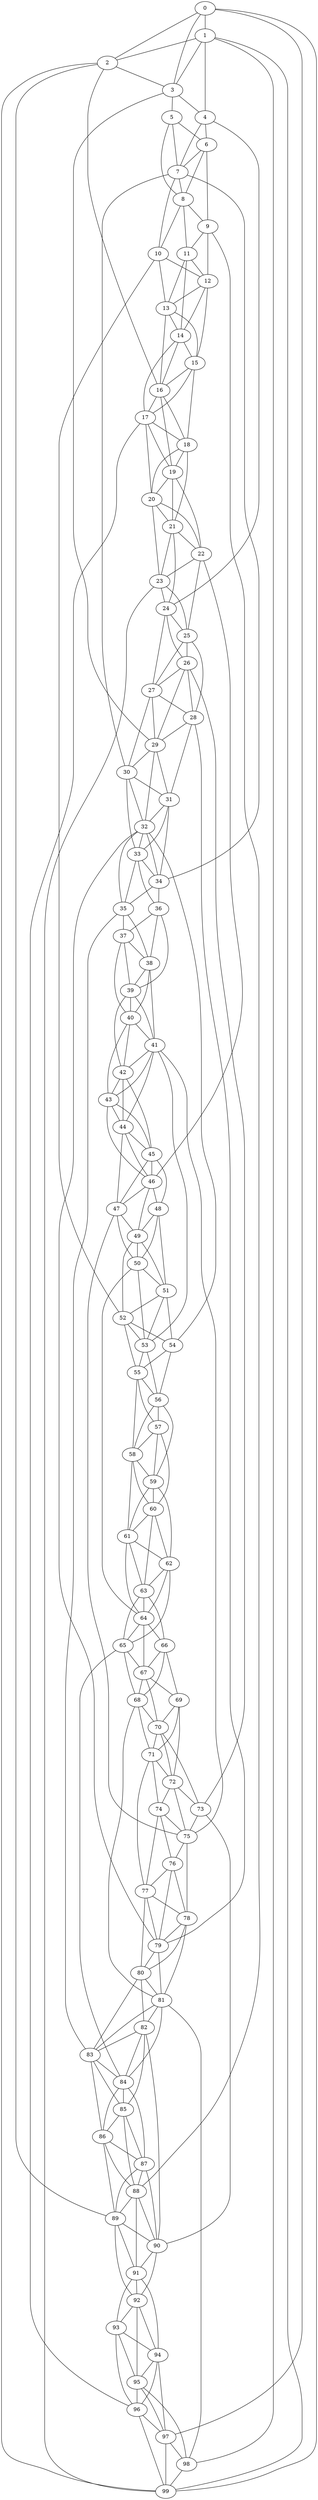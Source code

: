 strict graph "watts_strogatz_graph(100,6,0.1)" {
0;
1;
2;
3;
4;
5;
6;
7;
8;
9;
10;
11;
12;
13;
14;
15;
16;
17;
18;
19;
20;
21;
22;
23;
24;
25;
26;
27;
28;
29;
30;
31;
32;
33;
34;
35;
36;
37;
38;
39;
40;
41;
42;
43;
44;
45;
46;
47;
48;
49;
50;
51;
52;
53;
54;
55;
56;
57;
58;
59;
60;
61;
62;
63;
64;
65;
66;
67;
68;
69;
70;
71;
72;
73;
74;
75;
76;
77;
78;
79;
80;
81;
82;
83;
84;
85;
86;
87;
88;
89;
90;
91;
92;
93;
94;
95;
96;
97;
98;
99;
0 -- 1  [is_available=True, prob="0.309221044206"];
0 -- 2  [is_available=True, prob="0.143473855809"];
0 -- 3  [is_available=True, prob="1.0"];
0 -- 97  [is_available=True, prob="1.0"];
0 -- 99  [is_available=True, prob="0.190881756201"];
1 -- 2  [is_available=True, prob="0.381809249496"];
1 -- 99  [is_available=True, prob="0.718713650563"];
1 -- 4  [is_available=True, prob="0.352151763201"];
1 -- 98  [is_available=True, prob="0.532660062595"];
1 -- 3  [is_available=True, prob="0.341715116753"];
2 -- 3  [is_available=True, prob="0.164452676534"];
2 -- 16  [is_available=True, prob="1.0"];
2 -- 99  [is_available=True, prob="0.930385127934"];
2 -- 89  [is_available=True, prob="0.346829310211"];
3 -- 4  [is_available=True, prob="1.0"];
3 -- 5  [is_available=True, prob="0.0758371773802"];
3 -- 29  [is_available=True, prob="0.71541897518"];
4 -- 6  [is_available=True, prob="0.497765104181"];
4 -- 7  [is_available=True, prob="0.705008577062"];
4 -- 24  [is_available=True, prob="0.00806032401574"];
5 -- 6  [is_available=True, prob="0.328466903352"];
5 -- 7  [is_available=True, prob="0.929777794647"];
5 -- 8  [is_available=True, prob="1.0"];
6 -- 7  [is_available=True, prob="0.831724677604"];
6 -- 8  [is_available=True, prob="1.0"];
6 -- 9  [is_available=True, prob="0.284466072554"];
7 -- 34  [is_available=True, prob="0.476565787041"];
7 -- 8  [is_available=True, prob="0.471636039021"];
7 -- 10  [is_available=True, prob="1.0"];
7 -- 30  [is_available=True, prob="0.321147971489"];
8 -- 9  [is_available=True, prob="0.164878187318"];
8 -- 10  [is_available=True, prob="1.0"];
8 -- 11  [is_available=True, prob="0.868584980108"];
9 -- 11  [is_available=True, prob="0.562581752314"];
9 -- 12  [is_available=True, prob="0.601140299407"];
9 -- 88  [is_available=True, prob="1.0"];
10 -- 12  [is_available=True, prob="1.0"];
10 -- 13  [is_available=True, prob="0.612734661595"];
10 -- 52  [is_available=True, prob="0.584907852579"];
11 -- 12  [is_available=True, prob="0.829758215666"];
11 -- 13  [is_available=True, prob="0.952929875733"];
11 -- 14  [is_available=True, prob="0.406553745237"];
12 -- 13  [is_available=True, prob="1.0"];
12 -- 14  [is_available=True, prob="0.349016557882"];
12 -- 15  [is_available=True, prob="0.143063317022"];
13 -- 14  [is_available=True, prob="0.554098072488"];
13 -- 15  [is_available=True, prob="0.487586728577"];
13 -- 16  [is_available=True, prob="0.806308707602"];
14 -- 15  [is_available=True, prob="0.814739588904"];
14 -- 16  [is_available=True, prob="0.867132389374"];
14 -- 17  [is_available=True, prob="0.698022477084"];
15 -- 16  [is_available=True, prob="0.202140549707"];
15 -- 17  [is_available=True, prob="1.0"];
15 -- 18  [is_available=True, prob="1.0"];
16 -- 17  [is_available=True, prob="0.113946611328"];
16 -- 18  [is_available=True, prob="0.261071546044"];
16 -- 19  [is_available=True, prob="0.713667336451"];
17 -- 96  [is_available=True, prob="0.832234883251"];
17 -- 18  [is_available=True, prob="0.0451598049788"];
17 -- 19  [is_available=True, prob="0.288465355628"];
17 -- 20  [is_available=True, prob="1.0"];
18 -- 19  [is_available=True, prob="0.745293951294"];
18 -- 20  [is_available=True, prob="0.751814686787"];
18 -- 21  [is_available=True, prob="1.0"];
19 -- 20  [is_available=True, prob="1.0"];
19 -- 21  [is_available=True, prob="0.704523565129"];
19 -- 22  [is_available=True, prob="1.0"];
20 -- 21  [is_available=True, prob="0.0924134910839"];
20 -- 22  [is_available=True, prob="0.5388946791"];
20 -- 23  [is_available=True, prob="0.926293536109"];
21 -- 22  [is_available=True, prob="0.586979703186"];
21 -- 23  [is_available=True, prob="0.78877347401"];
21 -- 24  [is_available=True, prob="1.0"];
22 -- 46  [is_available=True, prob="1.0"];
22 -- 23  [is_available=True, prob="0.334076459648"];
22 -- 25  [is_available=True, prob="0.614011141827"];
23 -- 99  [is_available=True, prob="0.519020608764"];
23 -- 24  [is_available=True, prob="1.0"];
23 -- 25  [is_available=True, prob="0.814841353095"];
24 -- 25  [is_available=True, prob="1.0"];
24 -- 26  [is_available=True, prob="0.0193419287371"];
24 -- 27  [is_available=True, prob="1.0"];
25 -- 26  [is_available=True, prob="0.293292570482"];
25 -- 27  [is_available=True, prob="1.0"];
25 -- 28  [is_available=True, prob="0.142302069469"];
26 -- 73  [is_available=True, prob="0.233165309218"];
26 -- 27  [is_available=True, prob="1.0"];
26 -- 28  [is_available=True, prob="1.0"];
26 -- 29  [is_available=True, prob="0.472164115201"];
27 -- 28  [is_available=True, prob="1.0"];
27 -- 29  [is_available=True, prob="1.0"];
27 -- 30  [is_available=True, prob="0.301515617543"];
28 -- 79  [is_available=True, prob="1.0"];
28 -- 29  [is_available=True, prob="1.0"];
28 -- 31  [is_available=True, prob="1.0"];
29 -- 32  [is_available=True, prob="0.133749376775"];
29 -- 30  [is_available=True, prob="0.0100309365826"];
29 -- 31  [is_available=True, prob="0.97659770412"];
30 -- 32  [is_available=True, prob="0.650697949641"];
30 -- 33  [is_available=True, prob="1.0"];
30 -- 31  [is_available=True, prob="0.224911416697"];
31 -- 32  [is_available=True, prob="1.0"];
31 -- 33  [is_available=True, prob="1.0"];
31 -- 34  [is_available=True, prob="0.618829628577"];
32 -- 33  [is_available=True, prob="1.0"];
32 -- 34  [is_available=True, prob="0.476563770155"];
32 -- 35  [is_available=True, prob="0.467837983967"];
32 -- 79  [is_available=True, prob="0.240056777774"];
32 -- 54  [is_available=True, prob="1.0"];
33 -- 34  [is_available=True, prob="0.357100683141"];
33 -- 35  [is_available=True, prob="0.67135877107"];
33 -- 36  [is_available=True, prob="1.0"];
34 -- 35  [is_available=True, prob="0.851682642549"];
34 -- 36  [is_available=True, prob="1.0"];
35 -- 37  [is_available=True, prob="0.350511155477"];
35 -- 38  [is_available=True, prob="0.346677804656"];
35 -- 83  [is_available=True, prob="0.706512635658"];
36 -- 37  [is_available=True, prob="0.0749907947957"];
36 -- 38  [is_available=True, prob="0.349427466733"];
36 -- 39  [is_available=True, prob="0.971550570386"];
37 -- 38  [is_available=True, prob="0.973229814633"];
37 -- 39  [is_available=True, prob="0.224017992489"];
37 -- 40  [is_available=True, prob="0.0792135622975"];
38 -- 39  [is_available=True, prob="0.48143590993"];
38 -- 40  [is_available=True, prob="0.536705028806"];
38 -- 41  [is_available=True, prob="0.685928242313"];
39 -- 40  [is_available=True, prob="0.383337783114"];
39 -- 41  [is_available=True, prob="0.845013947633"];
39 -- 42  [is_available=True, prob="1.0"];
40 -- 41  [is_available=True, prob="1.0"];
40 -- 42  [is_available=True, prob="0.247666702579"];
40 -- 43  [is_available=True, prob="1.0"];
41 -- 75  [is_available=True, prob="1.0"];
41 -- 42  [is_available=True, prob="0.062845084088"];
41 -- 43  [is_available=True, prob="1.0"];
41 -- 44  [is_available=True, prob="0.962406407372"];
41 -- 53  [is_available=True, prob="1.0"];
42 -- 43  [is_available=True, prob="0.910505752012"];
42 -- 44  [is_available=True, prob="0.469880652114"];
42 -- 45  [is_available=True, prob="0.90026476802"];
43 -- 44  [is_available=True, prob="0.435755927968"];
43 -- 45  [is_available=True, prob="0.72160072844"];
43 -- 46  [is_available=True, prob="0.981698403821"];
44 -- 45  [is_available=True, prob="0.249861520657"];
44 -- 46  [is_available=True, prob="1.0"];
44 -- 47  [is_available=True, prob="0.879216547938"];
45 -- 46  [is_available=True, prob="0.989183662686"];
45 -- 47  [is_available=True, prob="1.0"];
45 -- 48  [is_available=True, prob="0.097958055423"];
46 -- 47  [is_available=True, prob="1.0"];
46 -- 48  [is_available=True, prob="1.0"];
46 -- 49  [is_available=True, prob="0.450152996914"];
47 -- 75  [is_available=True, prob="0.558050575156"];
47 -- 49  [is_available=True, prob="1.0"];
47 -- 50  [is_available=True, prob="0.605411424773"];
48 -- 49  [is_available=True, prob="1.0"];
48 -- 50  [is_available=True, prob="0.273485508797"];
48 -- 51  [is_available=True, prob="0.481771622131"];
49 -- 50  [is_available=True, prob="0.143354268695"];
49 -- 51  [is_available=True, prob="0.919168494632"];
49 -- 52  [is_available=True, prob="1.0"];
50 -- 64  [is_available=True, prob="1.0"];
50 -- 51  [is_available=True, prob="1.0"];
50 -- 53  [is_available=True, prob="0.424290805435"];
51 -- 52  [is_available=True, prob="0.373495979797"];
51 -- 53  [is_available=True, prob="0.819529484561"];
51 -- 54  [is_available=True, prob="0.986911015554"];
52 -- 53  [is_available=True, prob="0.185337749011"];
52 -- 54  [is_available=True, prob="0.673972508277"];
52 -- 55  [is_available=True, prob="0.406277050414"];
53 -- 55  [is_available=True, prob="0.854960385838"];
53 -- 56  [is_available=True, prob="0.0420766298271"];
54 -- 55  [is_available=True, prob="0.687127091618"];
54 -- 56  [is_available=True, prob="0.450709960828"];
55 -- 56  [is_available=True, prob="0.19808199036"];
55 -- 57  [is_available=True, prob="0.166688530799"];
55 -- 58  [is_available=True, prob="0.735727755092"];
56 -- 57  [is_available=True, prob="0.856428666896"];
56 -- 58  [is_available=True, prob="0.404466304694"];
56 -- 59  [is_available=True, prob="0.024048502474"];
57 -- 58  [is_available=True, prob="0.844776089403"];
57 -- 59  [is_available=True, prob="1.0"];
57 -- 60  [is_available=True, prob="0.0995341730229"];
58 -- 59  [is_available=True, prob="0.816940181268"];
58 -- 60  [is_available=True, prob="0.485254600484"];
58 -- 61  [is_available=True, prob="1.0"];
59 -- 60  [is_available=True, prob="1.0"];
59 -- 61  [is_available=True, prob="0.0415794424867"];
59 -- 62  [is_available=True, prob="0.549765721757"];
60 -- 61  [is_available=True, prob="0.406811244658"];
60 -- 62  [is_available=True, prob="0.0507389959073"];
60 -- 63  [is_available=True, prob="0.271761511084"];
61 -- 64  [is_available=True, prob="0.581039816854"];
61 -- 62  [is_available=True, prob="0.848864605085"];
61 -- 63  [is_available=True, prob="0.59147239051"];
62 -- 64  [is_available=True, prob="0.399080205644"];
62 -- 65  [is_available=True, prob="0.635052160896"];
62 -- 63  [is_available=True, prob="0.966207026473"];
63 -- 64  [is_available=True, prob="0.393433316992"];
63 -- 65  [is_available=True, prob="0.829552819638"];
63 -- 66  [is_available=True, prob="0.128815507755"];
64 -- 65  [is_available=True, prob="0.754979299179"];
64 -- 66  [is_available=True, prob="0.677496459446"];
64 -- 67  [is_available=True, prob="0.68545044599"];
65 -- 67  [is_available=True, prob="0.560240106337"];
65 -- 68  [is_available=True, prob="1.0"];
65 -- 84  [is_available=True, prob="0.895428062175"];
66 -- 67  [is_available=True, prob="0.721532452141"];
66 -- 68  [is_available=True, prob="1.0"];
66 -- 69  [is_available=True, prob="0.647357859515"];
67 -- 68  [is_available=True, prob="1.0"];
67 -- 69  [is_available=True, prob="0.955031369523"];
67 -- 70  [is_available=True, prob="0.915936118008"];
68 -- 70  [is_available=True, prob="0.428755288953"];
68 -- 71  [is_available=True, prob="1.0"];
68 -- 81  [is_available=True, prob="0.730629884807"];
69 -- 70  [is_available=True, prob="0.0704429885951"];
69 -- 71  [is_available=True, prob="0.360138278982"];
69 -- 72  [is_available=True, prob="0.013424528776"];
70 -- 71  [is_available=True, prob="1.0"];
70 -- 72  [is_available=True, prob="1.0"];
70 -- 73  [is_available=True, prob="0.127973893274"];
71 -- 72  [is_available=True, prob="1.0"];
71 -- 74  [is_available=True, prob="0.0375055951244"];
71 -- 77  [is_available=True, prob="0.562206179516"];
72 -- 73  [is_available=True, prob="0.603423311248"];
72 -- 74  [is_available=True, prob="0.700604862791"];
72 -- 75  [is_available=True, prob="0.956472231904"];
73 -- 75  [is_available=True, prob="0.502533822039"];
73 -- 90  [is_available=True, prob="1.0"];
74 -- 75  [is_available=True, prob="0.367707766365"];
74 -- 76  [is_available=True, prob="0.839174308535"];
74 -- 77  [is_available=True, prob="1.0"];
75 -- 76  [is_available=True, prob="0.745291300934"];
75 -- 78  [is_available=True, prob="0.77826035262"];
76 -- 77  [is_available=True, prob="0.761999119115"];
76 -- 78  [is_available=True, prob="0.00354685074571"];
76 -- 79  [is_available=True, prob="0.202122788788"];
77 -- 78  [is_available=True, prob="0.387529191731"];
77 -- 79  [is_available=True, prob="1.0"];
77 -- 80  [is_available=True, prob="0.321704771011"];
78 -- 79  [is_available=True, prob="1.0"];
78 -- 80  [is_available=True, prob="0.782601334432"];
78 -- 81  [is_available=True, prob="1.0"];
79 -- 80  [is_available=True, prob="0.753629114704"];
79 -- 81  [is_available=True, prob="0.583002654842"];
80 -- 81  [is_available=True, prob="0.0395769527708"];
80 -- 82  [is_available=True, prob="0.292582760468"];
80 -- 83  [is_available=True, prob="0.275334159168"];
81 -- 98  [is_available=True, prob="0.674717728803"];
81 -- 82  [is_available=True, prob="1.0"];
81 -- 83  [is_available=True, prob="0.694511292884"];
81 -- 84  [is_available=True, prob="0.306433277563"];
82 -- 83  [is_available=True, prob="0.755264320121"];
82 -- 84  [is_available=True, prob="0.48603384496"];
82 -- 85  [is_available=True, prob="0.418283562304"];
82 -- 90  [is_available=True, prob="0.527023817641"];
83 -- 84  [is_available=True, prob="0.318428896133"];
83 -- 85  [is_available=True, prob="1.0"];
83 -- 86  [is_available=True, prob="0.0313236029466"];
84 -- 85  [is_available=True, prob="0.0522118920168"];
84 -- 86  [is_available=True, prob="0.164939446424"];
84 -- 87  [is_available=True, prob="0.233691583085"];
85 -- 86  [is_available=True, prob="1.0"];
85 -- 87  [is_available=True, prob="0.538584008723"];
85 -- 88  [is_available=True, prob="0.266917790158"];
86 -- 87  [is_available=True, prob="0.658884374757"];
86 -- 88  [is_available=True, prob="0.538638952731"];
86 -- 89  [is_available=True, prob="0.984142383988"];
87 -- 88  [is_available=True, prob="0.0803865673834"];
87 -- 89  [is_available=True, prob="0.0409496565364"];
87 -- 90  [is_available=True, prob="0.435924063256"];
88 -- 89  [is_available=True, prob="1.0"];
88 -- 90  [is_available=True, prob="0.78621049835"];
88 -- 91  [is_available=True, prob="0.909344375897"];
89 -- 90  [is_available=True, prob="1.0"];
89 -- 91  [is_available=True, prob="0.183949837644"];
89 -- 92  [is_available=True, prob="0.0324326082699"];
90 -- 91  [is_available=True, prob="0.413335871089"];
90 -- 92  [is_available=True, prob="1.0"];
91 -- 92  [is_available=True, prob="1.0"];
91 -- 93  [is_available=True, prob="0.235627490539"];
91 -- 94  [is_available=True, prob="1.0"];
92 -- 93  [is_available=True, prob="0.754207896142"];
92 -- 94  [is_available=True, prob="0.823109203798"];
92 -- 95  [is_available=True, prob="1.0"];
93 -- 96  [is_available=True, prob="1.0"];
93 -- 94  [is_available=True, prob="0.302861186367"];
93 -- 95  [is_available=True, prob="1.0"];
94 -- 96  [is_available=True, prob="1.0"];
94 -- 97  [is_available=True, prob="1.0"];
94 -- 95  [is_available=True, prob="1.0"];
95 -- 96  [is_available=True, prob="0.286961804698"];
95 -- 97  [is_available=True, prob="0.349704430374"];
95 -- 98  [is_available=True, prob="1.0"];
96 -- 97  [is_available=True, prob="1.0"];
96 -- 99  [is_available=True, prob="0.88360155058"];
97 -- 98  [is_available=True, prob="0.663926083892"];
97 -- 99  [is_available=True, prob="1.0"];
98 -- 99  [is_available=True, prob="1.0"];
}
